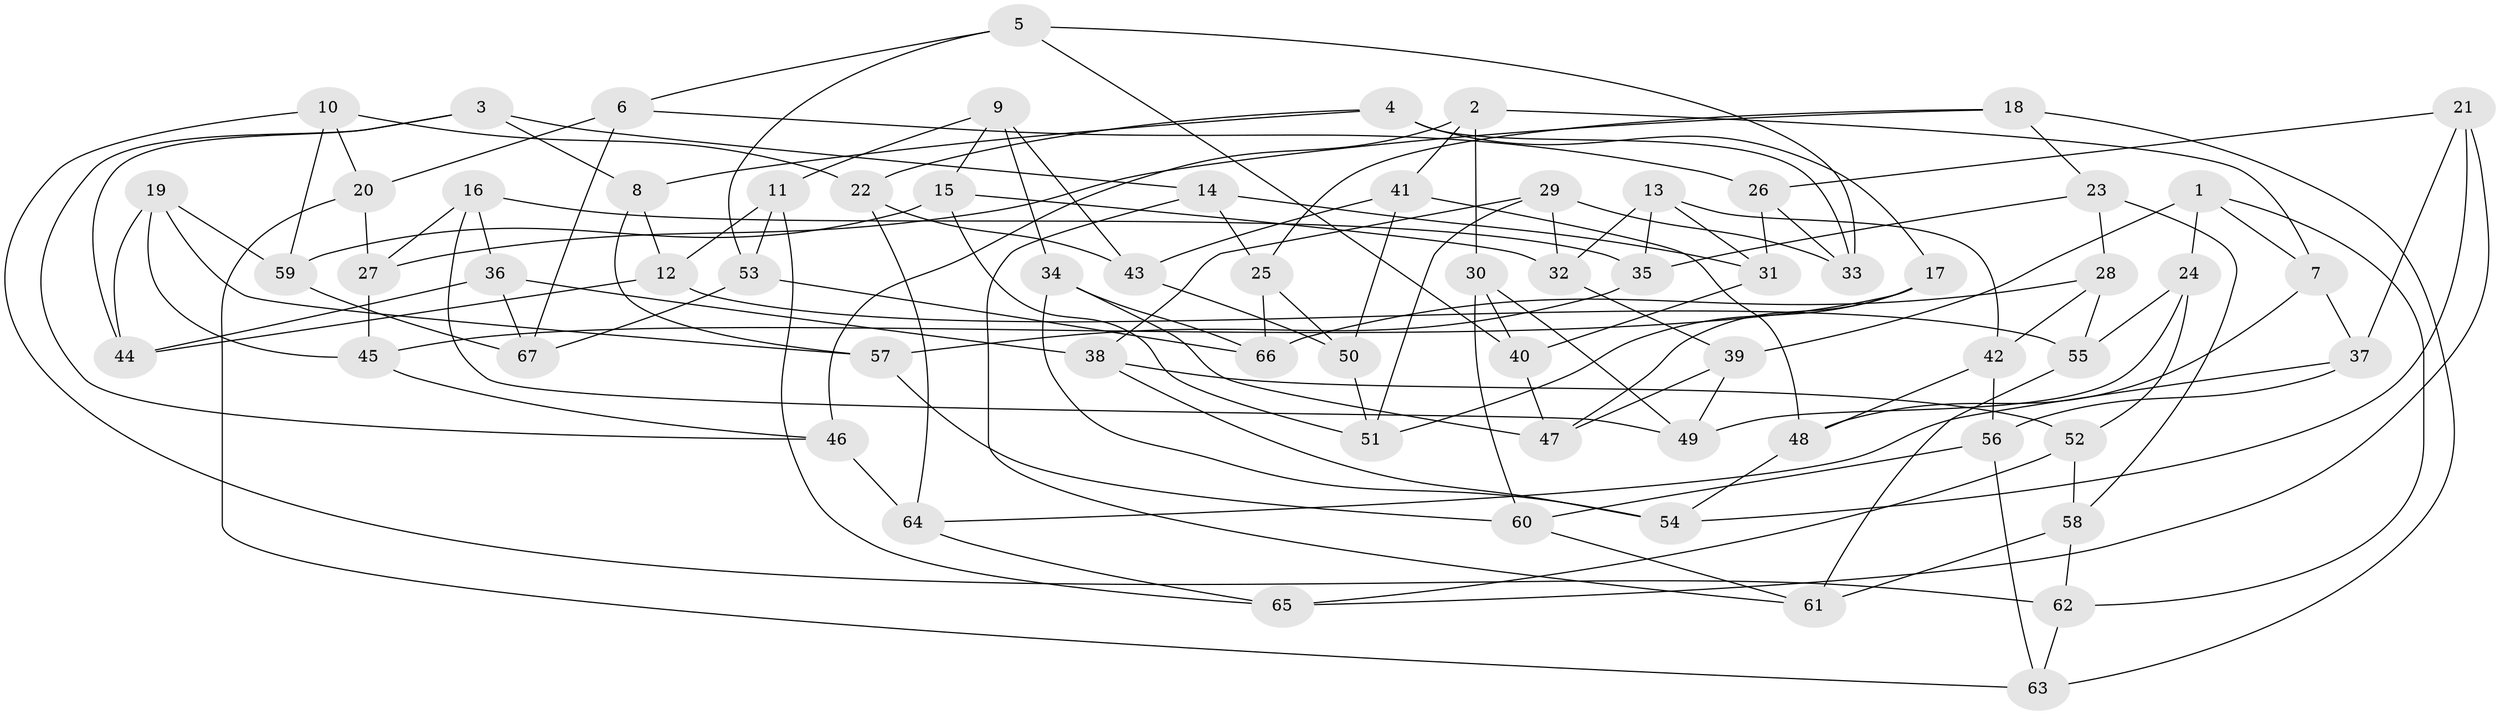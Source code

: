 // Generated by graph-tools (version 1.1) at 2025/16/03/09/25 04:16:38]
// undirected, 67 vertices, 134 edges
graph export_dot {
graph [start="1"]
  node [color=gray90,style=filled];
  1;
  2;
  3;
  4;
  5;
  6;
  7;
  8;
  9;
  10;
  11;
  12;
  13;
  14;
  15;
  16;
  17;
  18;
  19;
  20;
  21;
  22;
  23;
  24;
  25;
  26;
  27;
  28;
  29;
  30;
  31;
  32;
  33;
  34;
  35;
  36;
  37;
  38;
  39;
  40;
  41;
  42;
  43;
  44;
  45;
  46;
  47;
  48;
  49;
  50;
  51;
  52;
  53;
  54;
  55;
  56;
  57;
  58;
  59;
  60;
  61;
  62;
  63;
  64;
  65;
  66;
  67;
  1 -- 39;
  1 -- 62;
  1 -- 24;
  1 -- 7;
  2 -- 41;
  2 -- 46;
  2 -- 7;
  2 -- 30;
  3 -- 8;
  3 -- 46;
  3 -- 44;
  3 -- 14;
  4 -- 33;
  4 -- 22;
  4 -- 8;
  4 -- 17;
  5 -- 6;
  5 -- 40;
  5 -- 53;
  5 -- 33;
  6 -- 20;
  6 -- 67;
  6 -- 26;
  7 -- 37;
  7 -- 48;
  8 -- 12;
  8 -- 57;
  9 -- 15;
  9 -- 34;
  9 -- 43;
  9 -- 11;
  10 -- 62;
  10 -- 59;
  10 -- 22;
  10 -- 20;
  11 -- 53;
  11 -- 12;
  11 -- 65;
  12 -- 44;
  12 -- 55;
  13 -- 31;
  13 -- 42;
  13 -- 35;
  13 -- 32;
  14 -- 61;
  14 -- 25;
  14 -- 31;
  15 -- 32;
  15 -- 51;
  15 -- 59;
  16 -- 27;
  16 -- 35;
  16 -- 36;
  16 -- 49;
  17 -- 51;
  17 -- 47;
  17 -- 45;
  18 -- 23;
  18 -- 63;
  18 -- 27;
  18 -- 25;
  19 -- 44;
  19 -- 45;
  19 -- 57;
  19 -- 59;
  20 -- 27;
  20 -- 63;
  21 -- 37;
  21 -- 65;
  21 -- 26;
  21 -- 54;
  22 -- 64;
  22 -- 43;
  23 -- 35;
  23 -- 58;
  23 -- 28;
  24 -- 49;
  24 -- 55;
  24 -- 52;
  25 -- 66;
  25 -- 50;
  26 -- 31;
  26 -- 33;
  27 -- 45;
  28 -- 55;
  28 -- 42;
  28 -- 66;
  29 -- 38;
  29 -- 51;
  29 -- 33;
  29 -- 32;
  30 -- 60;
  30 -- 40;
  30 -- 49;
  31 -- 40;
  32 -- 39;
  34 -- 66;
  34 -- 47;
  34 -- 54;
  35 -- 57;
  36 -- 38;
  36 -- 67;
  36 -- 44;
  37 -- 56;
  37 -- 64;
  38 -- 52;
  38 -- 54;
  39 -- 49;
  39 -- 47;
  40 -- 47;
  41 -- 50;
  41 -- 48;
  41 -- 43;
  42 -- 56;
  42 -- 48;
  43 -- 50;
  45 -- 46;
  46 -- 64;
  48 -- 54;
  50 -- 51;
  52 -- 65;
  52 -- 58;
  53 -- 67;
  53 -- 66;
  55 -- 61;
  56 -- 63;
  56 -- 60;
  57 -- 60;
  58 -- 61;
  58 -- 62;
  59 -- 67;
  60 -- 61;
  62 -- 63;
  64 -- 65;
}
